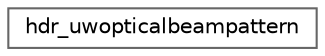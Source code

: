 digraph "Graphical Class Hierarchy"
{
 // LATEX_PDF_SIZE
  bgcolor="transparent";
  edge [fontname=Helvetica,fontsize=10,labelfontname=Helvetica,labelfontsize=10];
  node [fontname=Helvetica,fontsize=10,shape=box,height=0.2,width=0.4];
  rankdir="LR";
  Node0 [id="Node000000",label="hdr_uwopticalbeampattern",height=0.2,width=0.4,color="grey40", fillcolor="white", style="filled",URL="$structhdr__uwopticalbeampattern.html",tooltip=" "];
}
